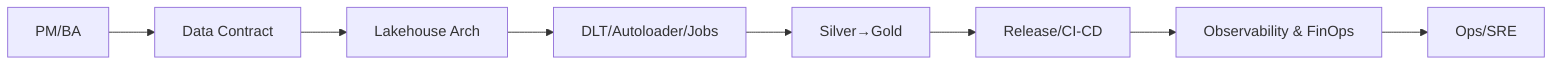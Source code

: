 flowchart LR
  PM[PM/BA] --> CONTRACT[Data Contract] --> ARCH[Lakehouse Arch]
  ARCH --> DLT[DLT/Autoloader/Jobs]
  DLT --> SEM[Silver→Gold]
  SEM --> REL[Release/CI-CD]
  REL --> OBS[Observability & FinOps]
  OBS --> OPS[Ops/SRE]